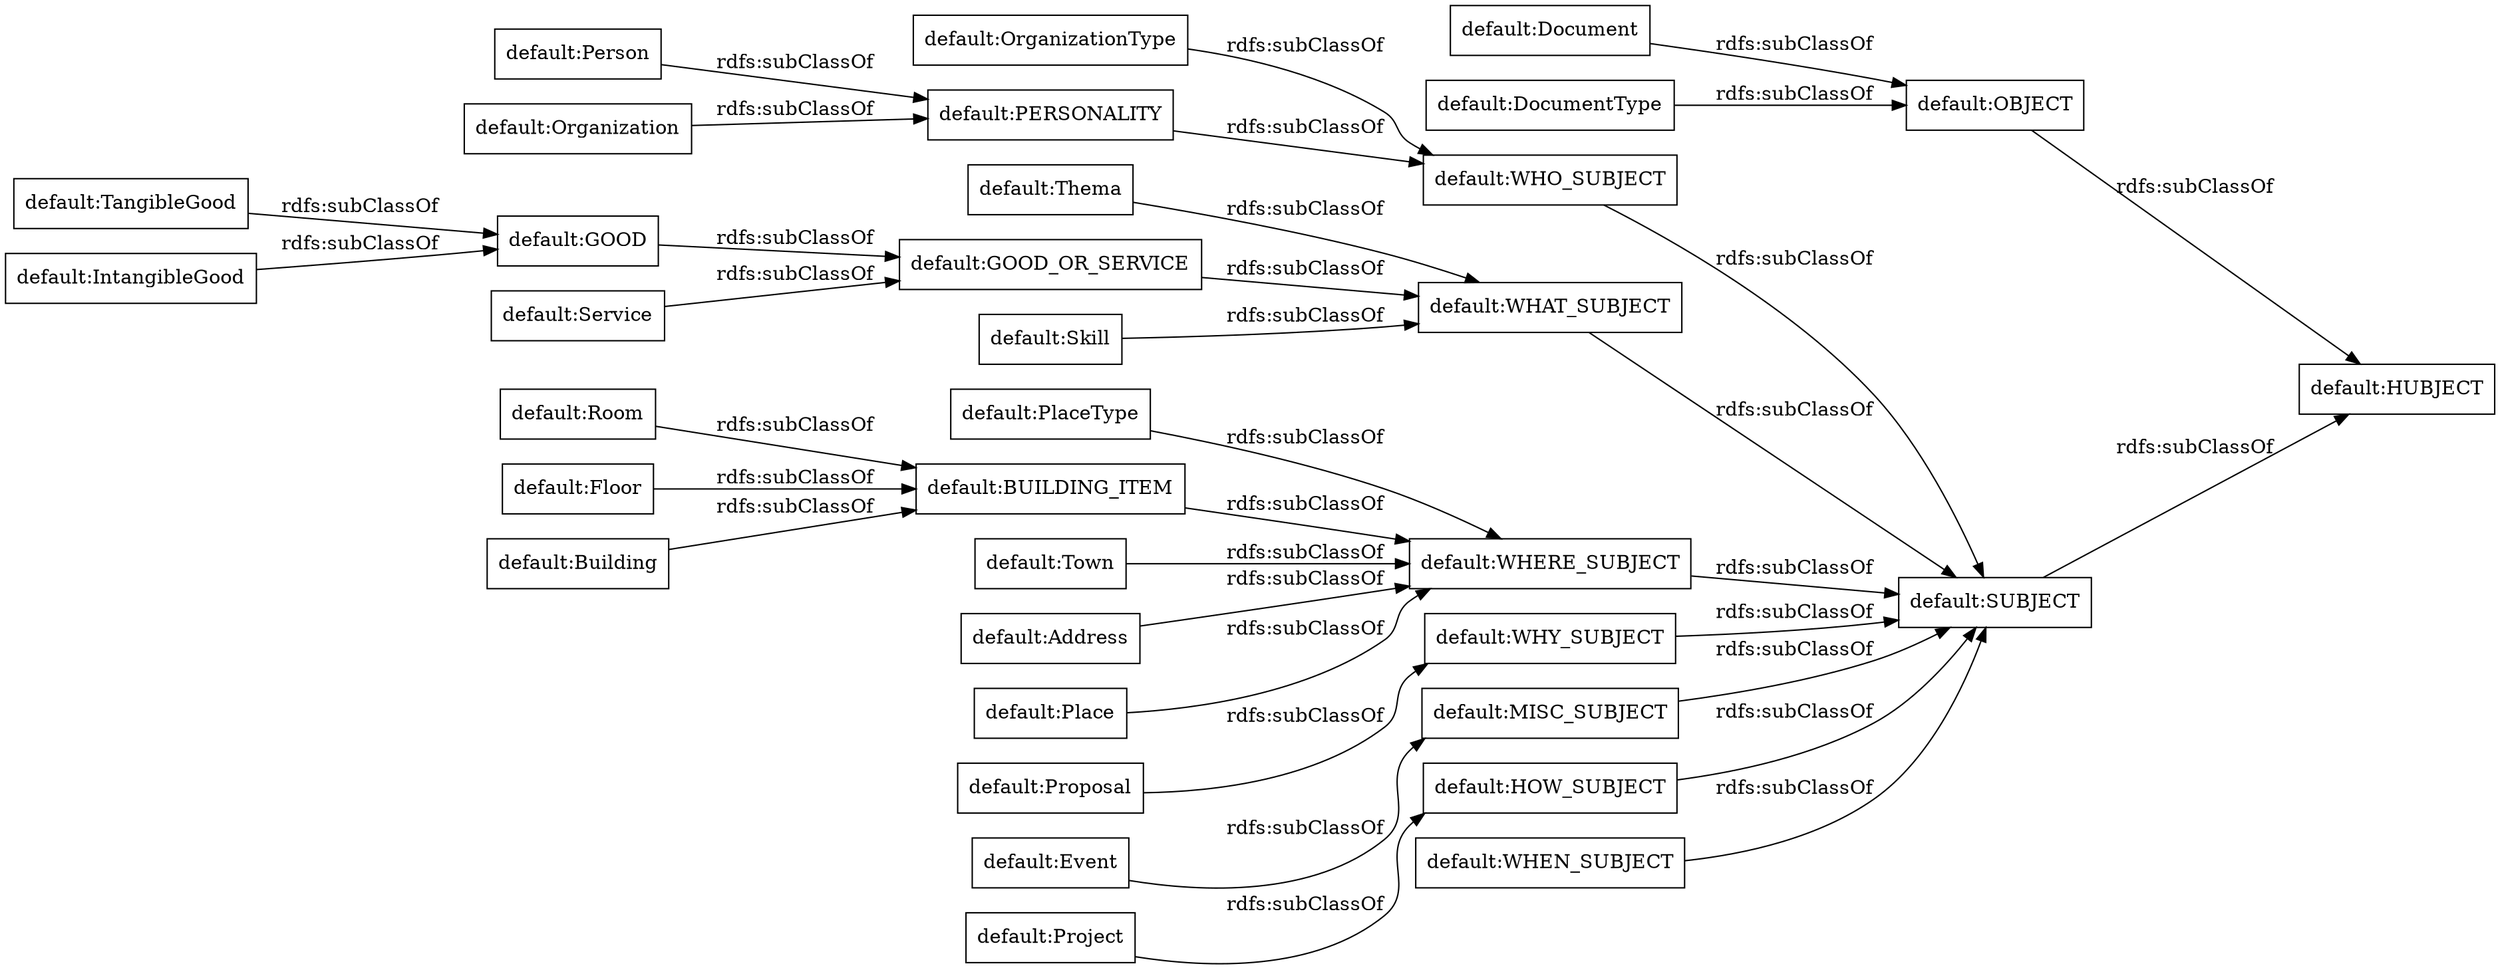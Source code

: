 digraph ar2dtool_diagram { 
rankdir=LR;
size="1000"
node [shape = rectangle, color="black"]; "default:Room" "default:Place" "default:OrganizationType" "default:Event" "default:WHY_SUBJECT" "default:PlaceType" "default:Service" "default:DocumentType" "default:Document" "default:OBJECT" "default:SUBJECT" "default:Floor" "default:Building" "default:Organization" "default:PERSONALITY" "default:TangibleGood" "default:WHO_SUBJECT" "default:Project" "default:GOOD_OR_SERVICE" "default:BUILDING_ITEM" "default:Skill" "default:MISC_SUBJECT" "default:Thema" "default:Proposal" "default:Town" "default:Person" "default:WHERE_SUBJECT" "default:WHEN_SUBJECT" "default:HUBJECT" "default:IntangibleGood" "default:GOOD" "default:Address" "default:HOW_SUBJECT" "default:WHAT_SUBJECT" ; /*classes style*/
	"default:BUILDING_ITEM" -> "default:WHERE_SUBJECT" [ label = "rdfs:subClassOf" ];
	"default:Document" -> "default:OBJECT" [ label = "rdfs:subClassOf" ];
	"default:Building" -> "default:BUILDING_ITEM" [ label = "rdfs:subClassOf" ];
	"default:DocumentType" -> "default:OBJECT" [ label = "rdfs:subClassOf" ];
	"default:Address" -> "default:WHERE_SUBJECT" [ label = "rdfs:subClassOf" ];
	"default:PlaceType" -> "default:WHERE_SUBJECT" [ label = "rdfs:subClassOf" ];
	"default:GOOD" -> "default:GOOD_OR_SERVICE" [ label = "rdfs:subClassOf" ];
	"default:Thema" -> "default:WHAT_SUBJECT" [ label = "rdfs:subClassOf" ];
	"default:WHERE_SUBJECT" -> "default:SUBJECT" [ label = "rdfs:subClassOf" ];
	"default:Town" -> "default:WHERE_SUBJECT" [ label = "rdfs:subClassOf" ];
	"default:HOW_SUBJECT" -> "default:SUBJECT" [ label = "rdfs:subClassOf" ];
	"default:WHO_SUBJECT" -> "default:SUBJECT" [ label = "rdfs:subClassOf" ];
	"default:Place" -> "default:WHERE_SUBJECT" [ label = "rdfs:subClassOf" ];
	"default:Organization" -> "default:PERSONALITY" [ label = "rdfs:subClassOf" ];
	"default:Person" -> "default:PERSONALITY" [ label = "rdfs:subClassOf" ];
	"default:OrganizationType" -> "default:WHO_SUBJECT" [ label = "rdfs:subClassOf" ];
	"default:WHAT_SUBJECT" -> "default:SUBJECT" [ label = "rdfs:subClassOf" ];
	"default:Skill" -> "default:WHAT_SUBJECT" [ label = "rdfs:subClassOf" ];
	"default:MISC_SUBJECT" -> "default:SUBJECT" [ label = "rdfs:subClassOf" ];
	"default:Floor" -> "default:BUILDING_ITEM" [ label = "rdfs:subClassOf" ];
	"default:GOOD_OR_SERVICE" -> "default:WHAT_SUBJECT" [ label = "rdfs:subClassOf" ];
	"default:WHEN_SUBJECT" -> "default:SUBJECT" [ label = "rdfs:subClassOf" ];
	"default:Event" -> "default:MISC_SUBJECT" [ label = "rdfs:subClassOf" ];
	"default:IntangibleGood" -> "default:GOOD" [ label = "rdfs:subClassOf" ];
	"default:WHY_SUBJECT" -> "default:SUBJECT" [ label = "rdfs:subClassOf" ];
	"default:OBJECT" -> "default:HUBJECT" [ label = "rdfs:subClassOf" ];
	"default:Proposal" -> "default:WHY_SUBJECT" [ label = "rdfs:subClassOf" ];
	"default:Service" -> "default:GOOD_OR_SERVICE" [ label = "rdfs:subClassOf" ];
	"default:TangibleGood" -> "default:GOOD" [ label = "rdfs:subClassOf" ];
	"default:PERSONALITY" -> "default:WHO_SUBJECT" [ label = "rdfs:subClassOf" ];
	"default:SUBJECT" -> "default:HUBJECT" [ label = "rdfs:subClassOf" ];
	"default:Room" -> "default:BUILDING_ITEM" [ label = "rdfs:subClassOf" ];
	"default:Project" -> "default:HOW_SUBJECT" [ label = "rdfs:subClassOf" ];

}
